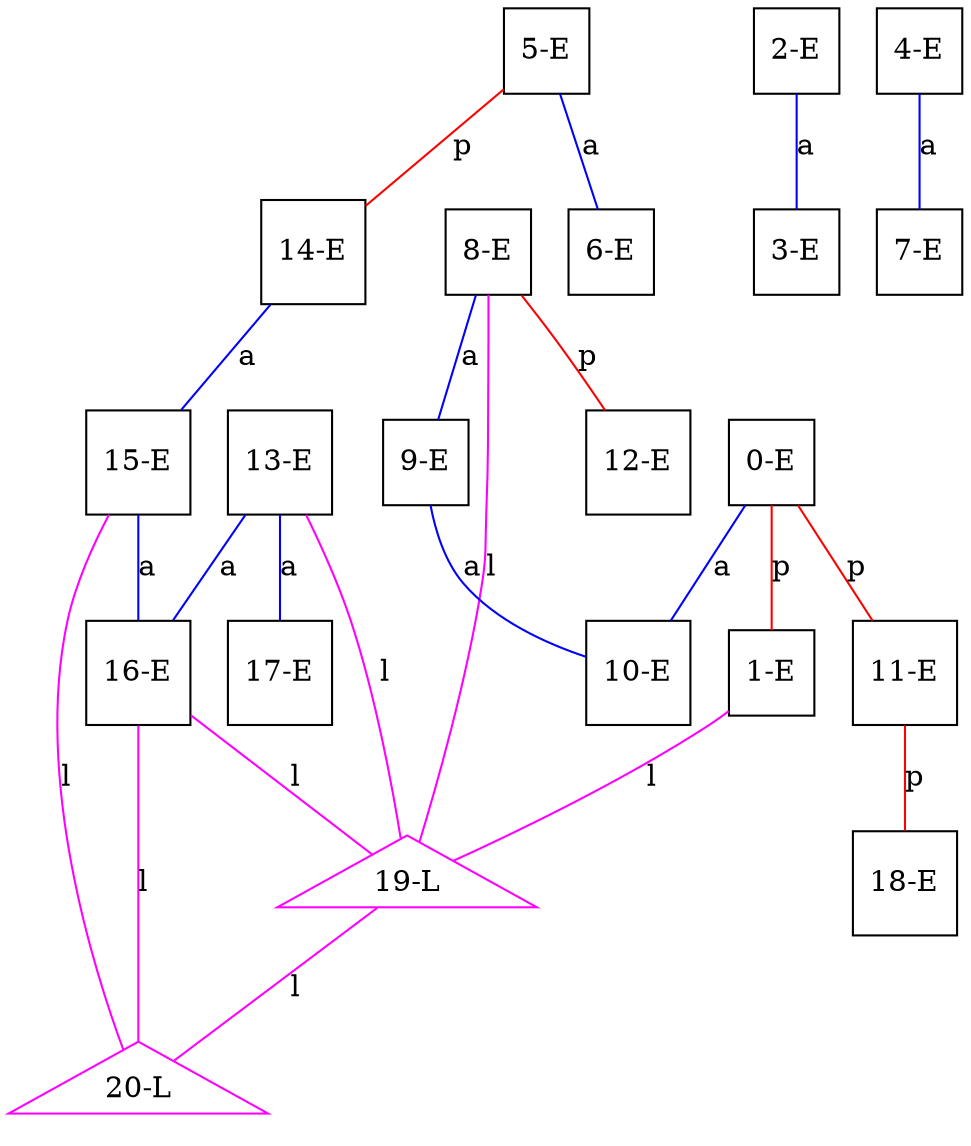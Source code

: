graph ProteinGraph {
    0 [label="0-E" shape=square color=black];
    1 [label="1-E" shape=square color=black];
    2 [label="2-E" shape=square color=black];
    3 [label="3-E" shape=square color=black];
    4 [label="4-E" shape=square color=black];
    5 [label="5-E" shape=square color=black];
    6 [label="6-E" shape=square color=black];
    7 [label="7-E" shape=square color=black];
    8 [label="8-E" shape=square color=black];
    9 [label="9-E" shape=square color=black];
    10 [label="10-E" shape=square color=black];
    11 [label="11-E" shape=square color=black];
    12 [label="12-E" shape=square color=black];
    13 [label="13-E" shape=square color=black];
    14 [label="14-E" shape=square color=black];
    15 [label="15-E" shape=square color=black];
    16 [label="16-E" shape=square color=black];
    17 [label="17-E" shape=square color=black];
    18 [label="18-E" shape=square color=black];
    19 [label="19-L" shape=triangle color=magenta];
    20 [label="20-L" shape=triangle color=magenta];
    0 -- 1 [label="p" color=red];
    0 -- 10 [label="a" color=blue];
    0 -- 11 [label="p" color=red];
    1 -- 19 [label="l" color=magenta];
    2 -- 3 [label="a" color=blue];
    4 -- 7 [label="a" color=blue];
    5 -- 6 [label="a" color=blue];
    5 -- 14 [label="p" color=red];
    8 -- 9 [label="a" color=blue];
    8 -- 12 [label="p" color=red];
    8 -- 19 [label="l" color=magenta];
    9 -- 10 [label="a" color=blue];
    11 -- 18 [label="p" color=red];
    13 -- 16 [label="a" color=blue];
    13 -- 17 [label="a" color=blue];
    13 -- 19 [label="l" color=magenta];
    14 -- 15 [label="a" color=blue];
    15 -- 16 [label="a" color=blue];
    15 -- 20 [label="l" color=magenta];
    16 -- 19 [label="l" color=magenta];
    16 -- 20 [label="l" color=magenta];
    19 -- 20 [label="l" color=magenta];
}
